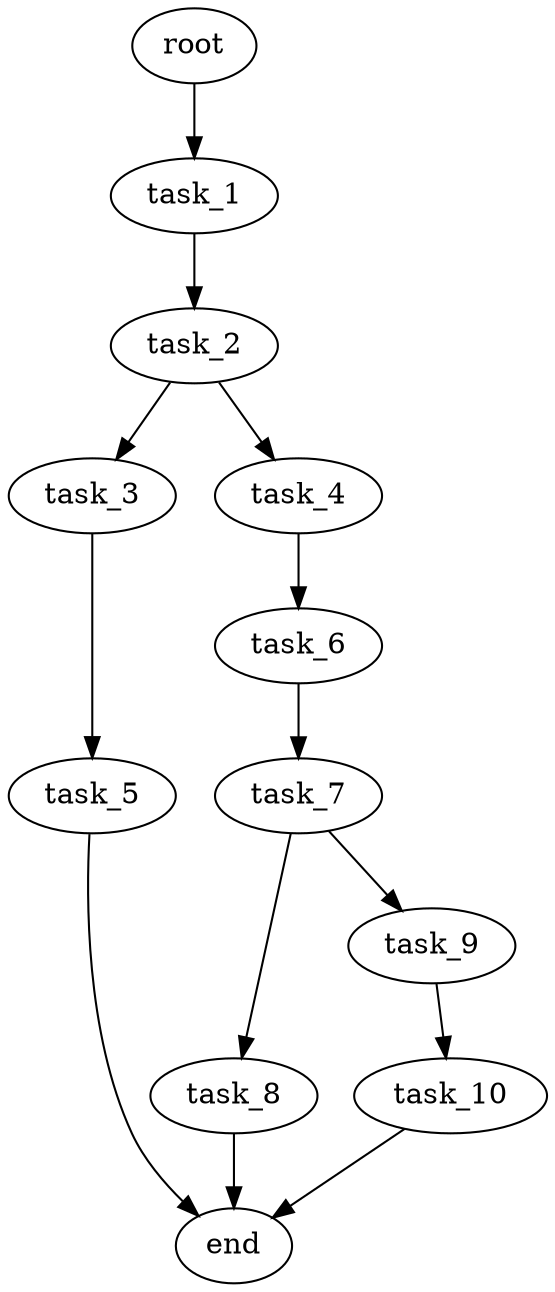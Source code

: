 digraph G {
  root [size="0.000000e+00"];
  task_1 [size="1.097382e+10"];
  task_2 [size="6.274833e+10"];
  task_3 [size="7.921002e+10"];
  task_4 [size="4.222178e+10"];
  task_5 [size="6.362135e+09"];
  task_6 [size="3.816811e+10"];
  task_7 [size="9.961218e+10"];
  task_8 [size="5.291614e+10"];
  task_9 [size="9.710813e+10"];
  task_10 [size="8.607936e+10"];
  end [size="0.000000e+00"];

  root -> task_1 [size="1.000000e-12"];
  task_1 -> task_2 [size="6.274833e+08"];
  task_2 -> task_3 [size="7.921002e+08"];
  task_2 -> task_4 [size="4.222178e+08"];
  task_3 -> task_5 [size="6.362135e+07"];
  task_4 -> task_6 [size="3.816811e+08"];
  task_5 -> end [size="1.000000e-12"];
  task_6 -> task_7 [size="9.961218e+08"];
  task_7 -> task_8 [size="5.291614e+08"];
  task_7 -> task_9 [size="9.710813e+08"];
  task_8 -> end [size="1.000000e-12"];
  task_9 -> task_10 [size="8.607936e+08"];
  task_10 -> end [size="1.000000e-12"];
}

